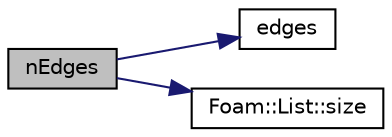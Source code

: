 digraph "nEdges"
{
  bgcolor="transparent";
  edge [fontname="Helvetica",fontsize="10",labelfontname="Helvetica",labelfontsize="10"];
  node [fontname="Helvetica",fontsize="10",shape=record];
  rankdir="LR";
  Node15533 [label="nEdges",height=0.2,width=0.4,color="black", fillcolor="grey75", style="filled", fontcolor="black"];
  Node15533 -> Node15534 [color="midnightblue",fontsize="10",style="solid",fontname="Helvetica"];
  Node15534 [label="edges",height=0.2,width=0.4,color="black",URL="$a28685.html#a21d764179912ddda5c6f95193c289846",tooltip="Return mesh edges. Uses calcEdges. "];
  Node15533 -> Node15535 [color="midnightblue",fontsize="10",style="solid",fontname="Helvetica"];
  Node15535 [label="Foam::List::size",height=0.2,width=0.4,color="black",URL="$a26833.html#a8a5f6fa29bd4b500caf186f60245b384",tooltip="Override size to be inconsistent with allocated storage. "];
}

